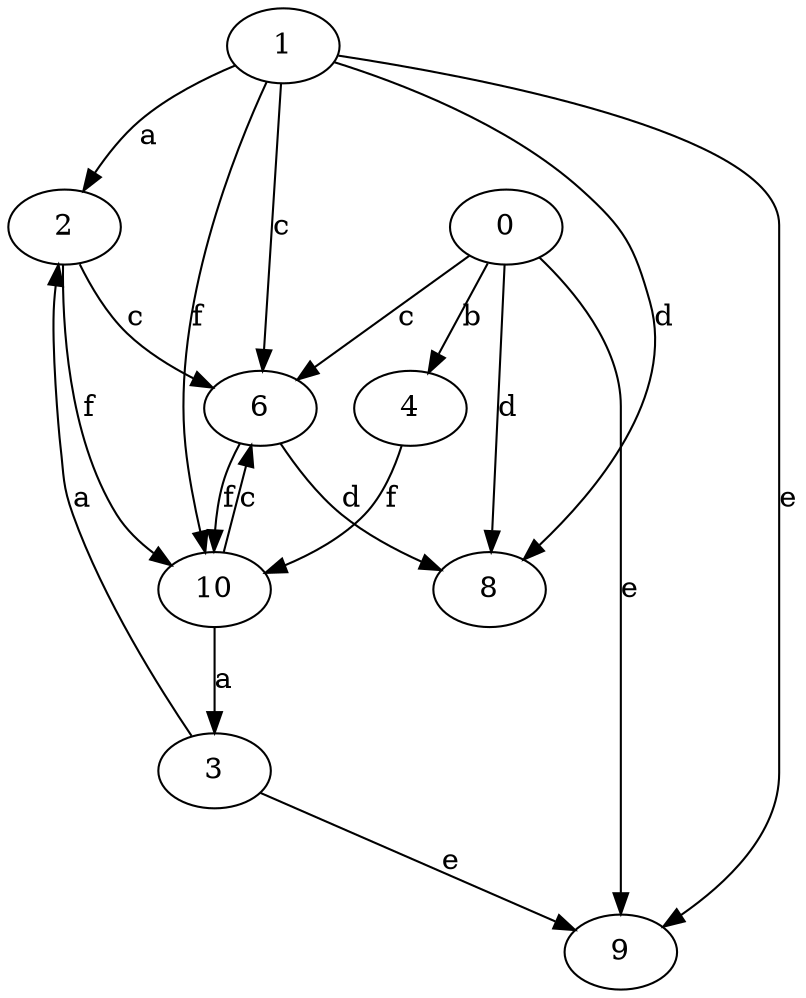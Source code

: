 strict digraph  {
2;
3;
4;
6;
0;
8;
9;
10;
1;
2 -> 6  [label=c];
2 -> 10  [label=f];
3 -> 2  [label=a];
3 -> 9  [label=e];
4 -> 10  [label=f];
6 -> 8  [label=d];
6 -> 10  [label=f];
0 -> 4  [label=b];
0 -> 6  [label=c];
0 -> 8  [label=d];
0 -> 9  [label=e];
10 -> 3  [label=a];
10 -> 6  [label=c];
1 -> 2  [label=a];
1 -> 6  [label=c];
1 -> 8  [label=d];
1 -> 9  [label=e];
1 -> 10  [label=f];
}
